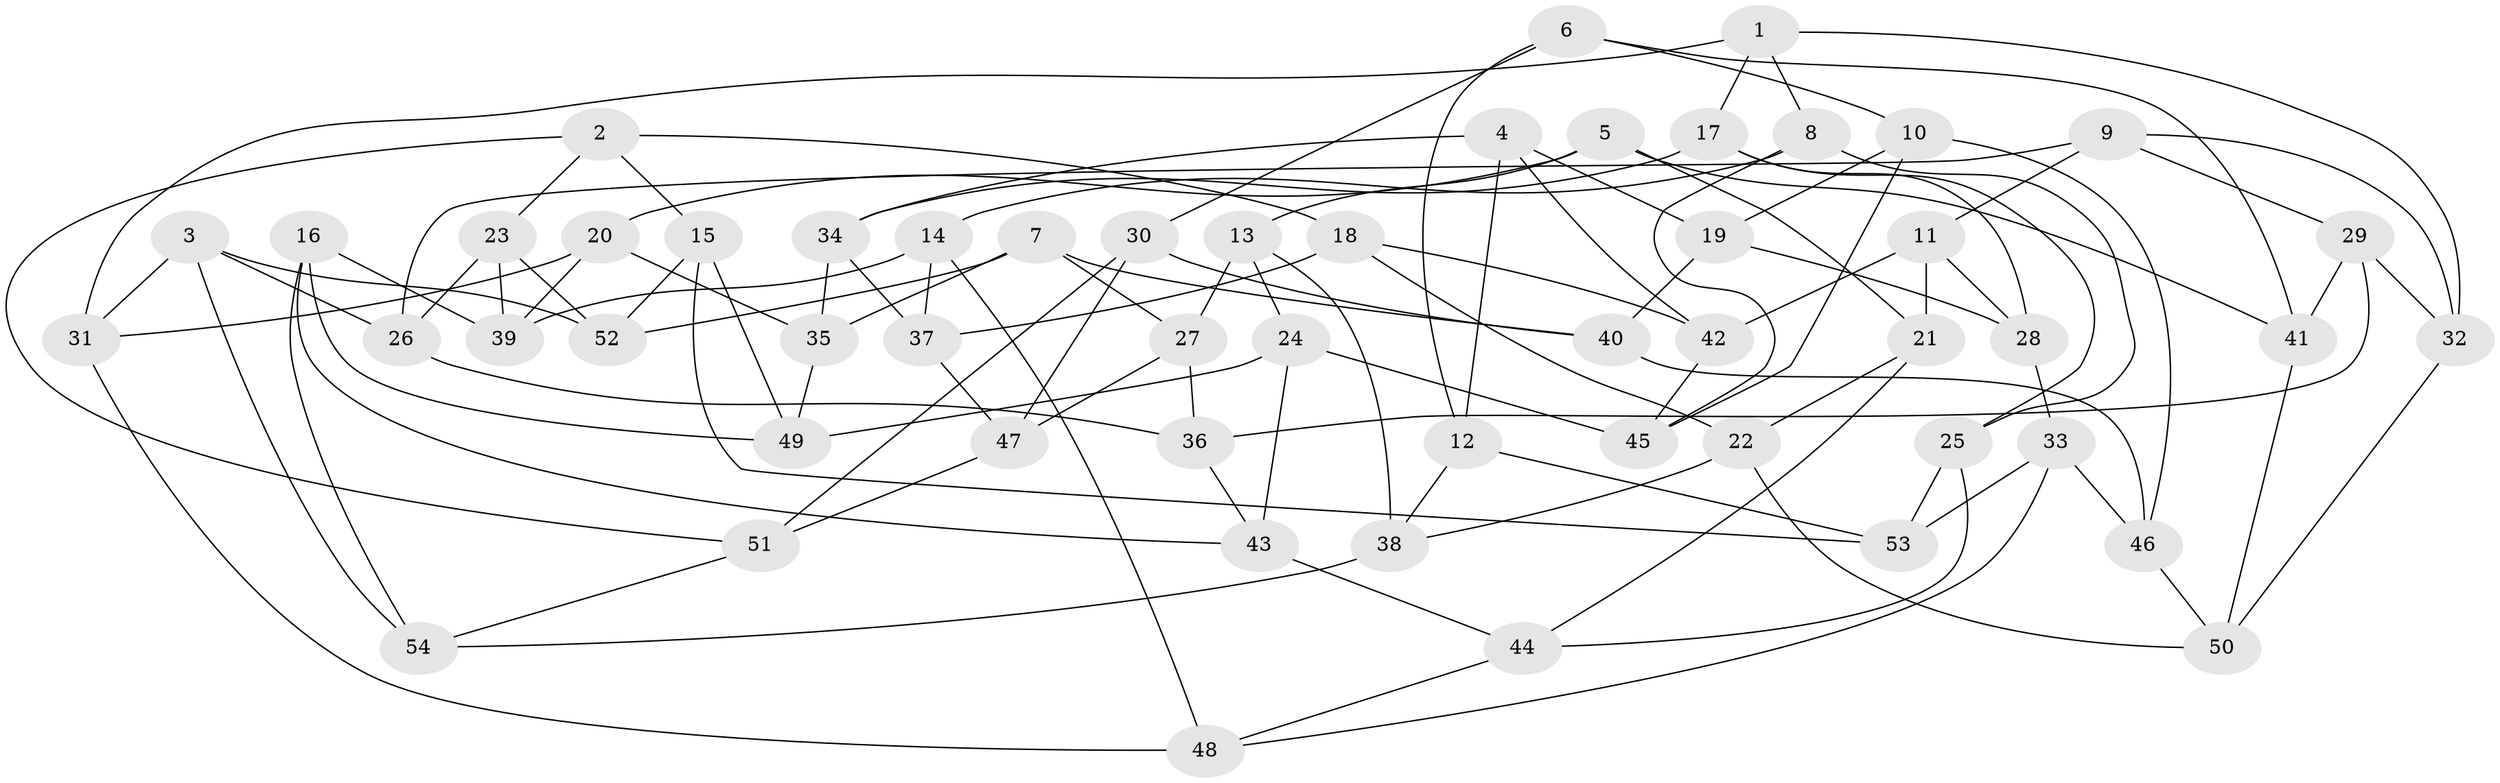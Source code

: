 // coarse degree distribution, {6: 0.53125, 4: 0.28125, 5: 0.15625, 3: 0.03125}
// Generated by graph-tools (version 1.1) at 2025/24/03/03/25 07:24:30]
// undirected, 54 vertices, 108 edges
graph export_dot {
graph [start="1"]
  node [color=gray90,style=filled];
  1;
  2;
  3;
  4;
  5;
  6;
  7;
  8;
  9;
  10;
  11;
  12;
  13;
  14;
  15;
  16;
  17;
  18;
  19;
  20;
  21;
  22;
  23;
  24;
  25;
  26;
  27;
  28;
  29;
  30;
  31;
  32;
  33;
  34;
  35;
  36;
  37;
  38;
  39;
  40;
  41;
  42;
  43;
  44;
  45;
  46;
  47;
  48;
  49;
  50;
  51;
  52;
  53;
  54;
  1 -- 8;
  1 -- 32;
  1 -- 31;
  1 -- 17;
  2 -- 15;
  2 -- 23;
  2 -- 18;
  2 -- 51;
  3 -- 54;
  3 -- 26;
  3 -- 52;
  3 -- 31;
  4 -- 12;
  4 -- 42;
  4 -- 34;
  4 -- 19;
  5 -- 41;
  5 -- 21;
  5 -- 20;
  5 -- 13;
  6 -- 30;
  6 -- 41;
  6 -- 12;
  6 -- 10;
  7 -- 27;
  7 -- 52;
  7 -- 35;
  7 -- 40;
  8 -- 45;
  8 -- 14;
  8 -- 25;
  9 -- 26;
  9 -- 11;
  9 -- 32;
  9 -- 29;
  10 -- 19;
  10 -- 45;
  10 -- 46;
  11 -- 42;
  11 -- 28;
  11 -- 21;
  12 -- 53;
  12 -- 38;
  13 -- 27;
  13 -- 24;
  13 -- 38;
  14 -- 48;
  14 -- 39;
  14 -- 37;
  15 -- 53;
  15 -- 52;
  15 -- 49;
  16 -- 54;
  16 -- 39;
  16 -- 49;
  16 -- 43;
  17 -- 25;
  17 -- 34;
  17 -- 28;
  18 -- 37;
  18 -- 22;
  18 -- 42;
  19 -- 40;
  19 -- 28;
  20 -- 39;
  20 -- 35;
  20 -- 31;
  21 -- 44;
  21 -- 22;
  22 -- 38;
  22 -- 50;
  23 -- 39;
  23 -- 26;
  23 -- 52;
  24 -- 49;
  24 -- 43;
  24 -- 45;
  25 -- 53;
  25 -- 44;
  26 -- 36;
  27 -- 47;
  27 -- 36;
  28 -- 33;
  29 -- 36;
  29 -- 32;
  29 -- 41;
  30 -- 40;
  30 -- 51;
  30 -- 47;
  31 -- 48;
  32 -- 50;
  33 -- 53;
  33 -- 48;
  33 -- 46;
  34 -- 35;
  34 -- 37;
  35 -- 49;
  36 -- 43;
  37 -- 47;
  38 -- 54;
  40 -- 46;
  41 -- 50;
  42 -- 45;
  43 -- 44;
  44 -- 48;
  46 -- 50;
  47 -- 51;
  51 -- 54;
}
